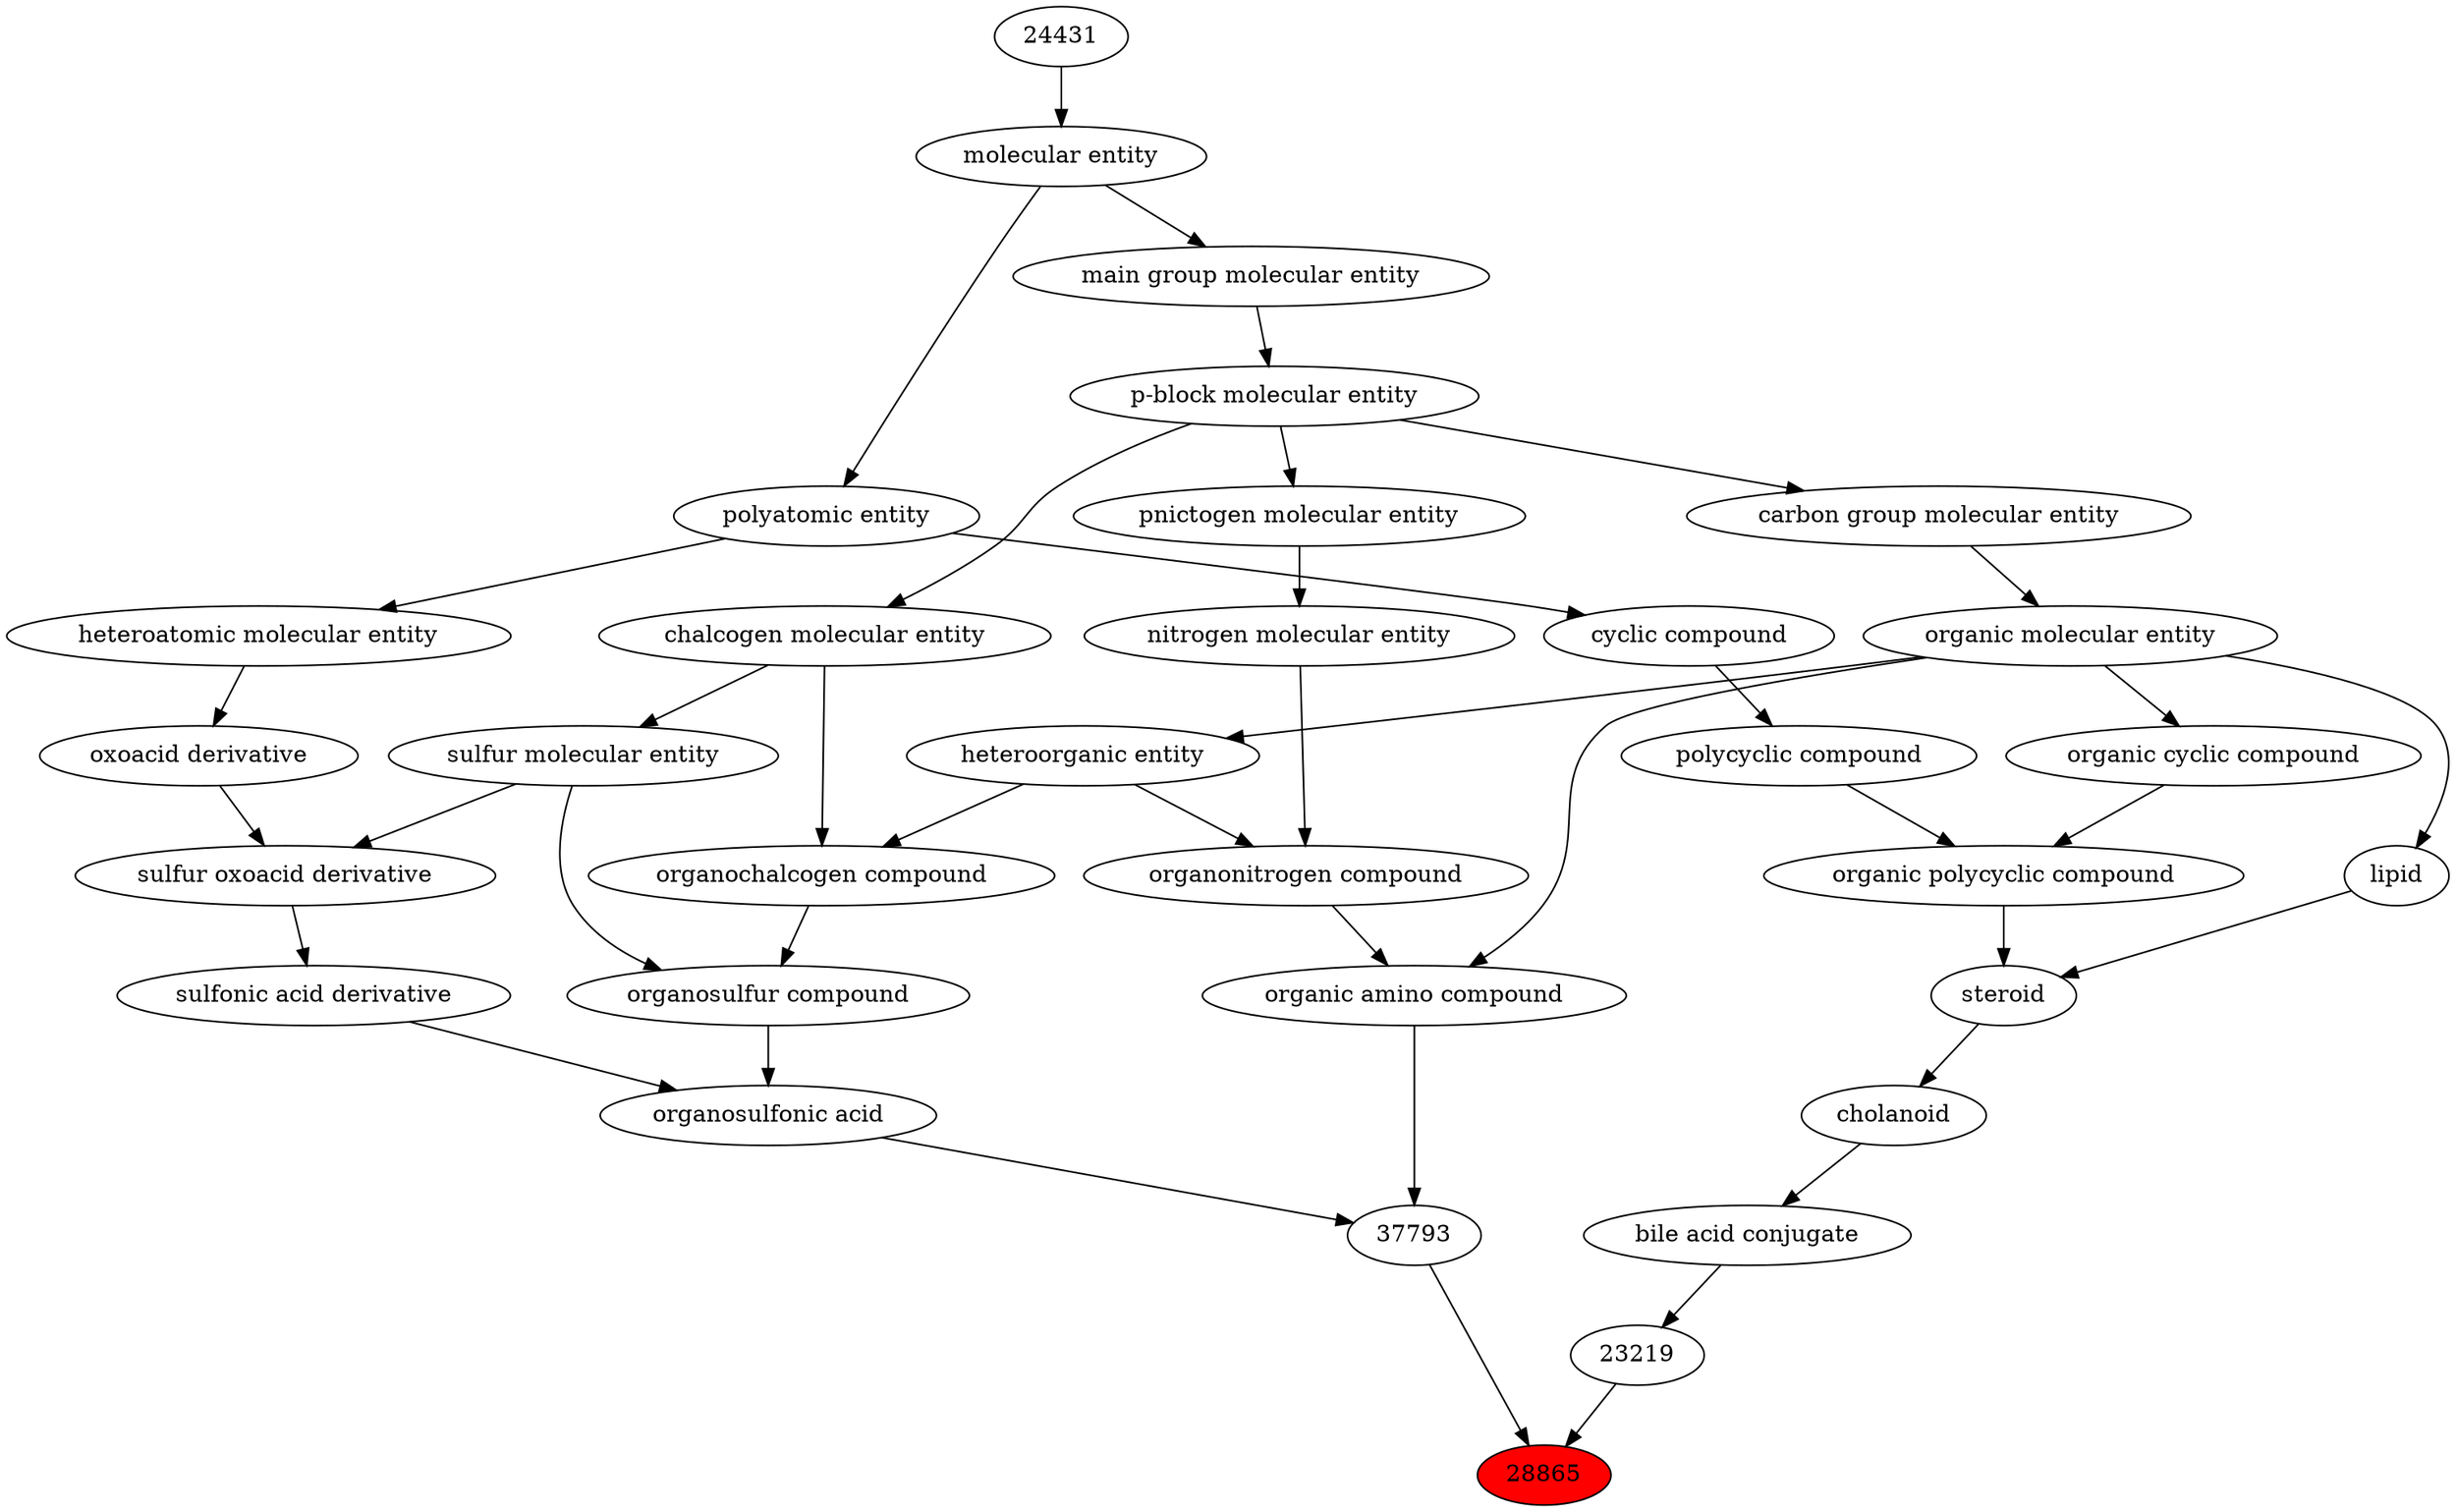 digraph tree{ 
28865 [label="28865" fillcolor=red style=filled]
37793 -> 28865
23219 -> 28865
37793 [label="37793"]
33551 -> 37793
50047 -> 37793
23219 [label="23219"]
36249 -> 23219
33551 [label="organosulfonic acid"]
33552 -> 33551
33261 -> 33551
50047 [label="organic amino compound"]
50860 -> 50047
35352 -> 50047
36249 [label="bile acid conjugate"]
36078 -> 36249
33552 [label="sulfonic acid derivative"]
33424 -> 33552
33261 [label="organosulfur compound"]
36962 -> 33261
26835 -> 33261
50860 [label="organic molecular entity"]
33582 -> 50860
35352 [label="organonitrogen compound"]
51143 -> 35352
33285 -> 35352
36078 [label="cholanoid"]
35341 -> 36078
33424 [label="sulfur oxoacid derivative"]
33241 -> 33424
26835 -> 33424
36962 [label="organochalcogen compound"]
33285 -> 36962
33304 -> 36962
26835 [label="sulfur molecular entity"]
33304 -> 26835
33582 [label="carbon group molecular entity"]
33675 -> 33582
51143 [label="nitrogen molecular entity"]
33302 -> 51143
33285 [label="heteroorganic entity"]
50860 -> 33285
35341 [label="steroid"]
51958 -> 35341
18059 -> 35341
33241 [label="oxoacid derivative"]
37577 -> 33241
33304 [label="chalcogen molecular entity"]
33675 -> 33304
33675 [label="p-block molecular entity"]
33579 -> 33675
33302 [label="pnictogen molecular entity"]
33675 -> 33302
51958 [label="organic polycyclic compound"]
33832 -> 51958
33635 -> 51958
18059 [label="lipid"]
50860 -> 18059
37577 [label="heteroatomic molecular entity"]
36357 -> 37577
33579 [label="main group molecular entity"]
23367 -> 33579
33832 [label="organic cyclic compound"]
50860 -> 33832
33635 [label="polycyclic compound"]
33595 -> 33635
36357 [label="polyatomic entity"]
23367 -> 36357
23367 [label="molecular entity"]
24431 -> 23367
33595 [label="cyclic compound"]
36357 -> 33595
24431 [label="24431"]
}